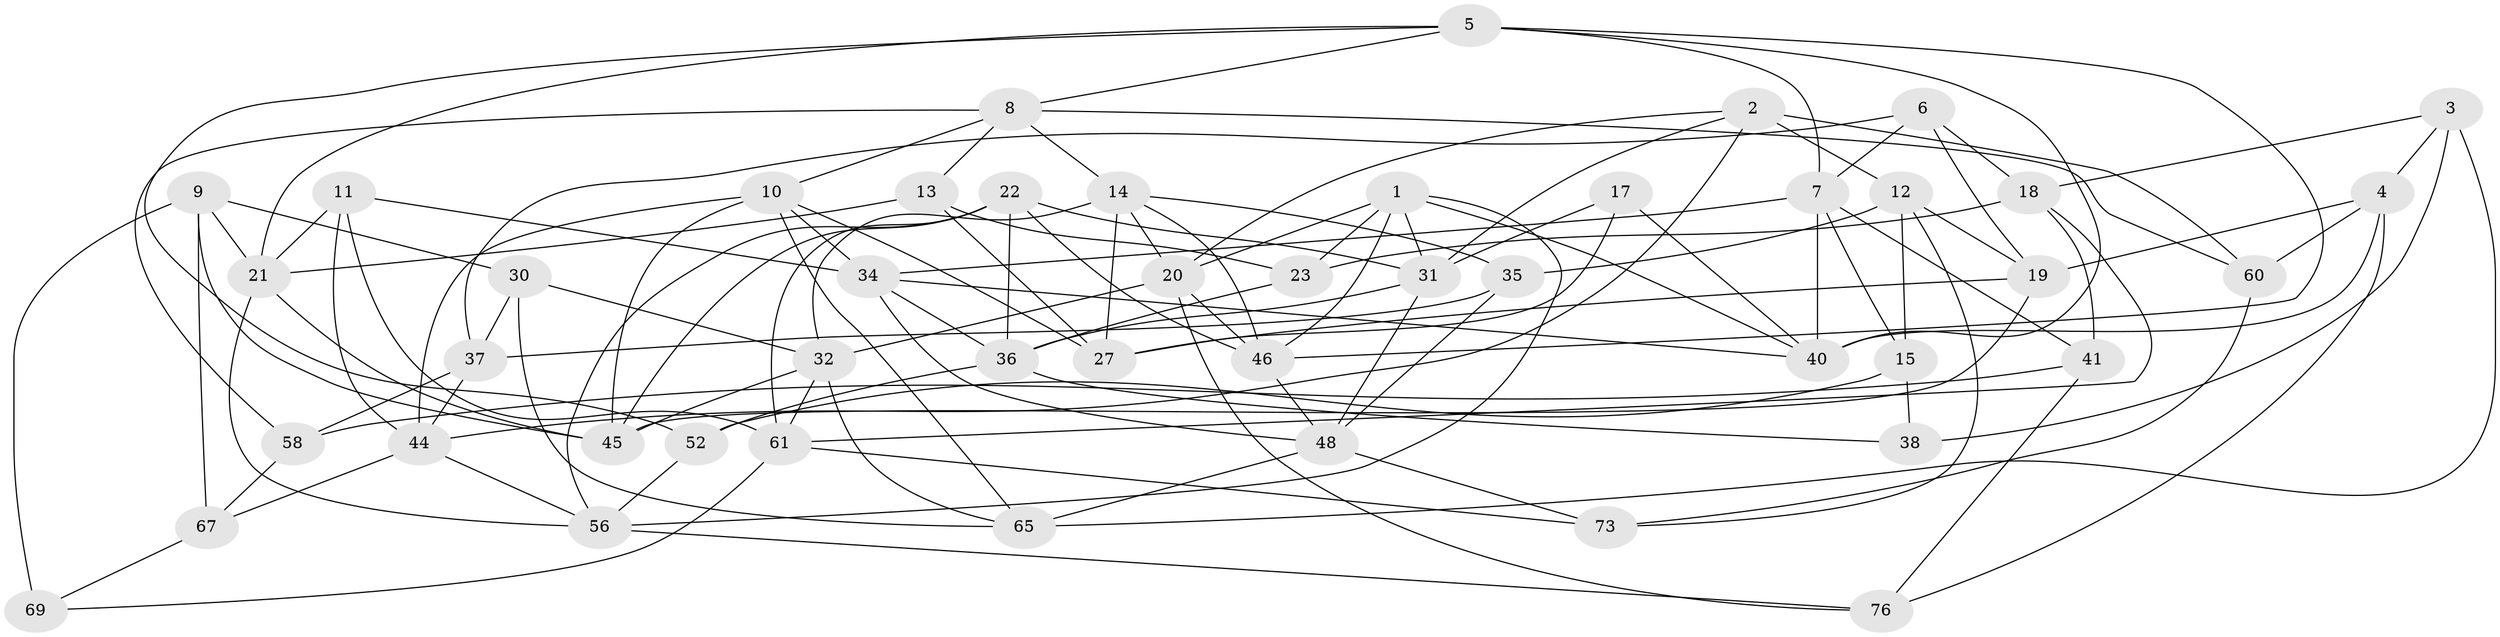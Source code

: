 // Generated by graph-tools (version 1.1) at 2025/52/02/27/25 19:52:31]
// undirected, 47 vertices, 117 edges
graph export_dot {
graph [start="1"]
  node [color=gray90,style=filled];
  1 [super="+16"];
  2 [super="+43"];
  3 [super="+66"];
  4 [super="+47"];
  5 [super="+28"];
  6 [super="+29"];
  7 [super="+70"];
  8 [super="+64"];
  9 [super="+49"];
  10 [super="+24"];
  11;
  12 [super="+63"];
  13;
  14 [super="+42"];
  15;
  17;
  18 [super="+53"];
  19 [super="+26"];
  20 [super="+55"];
  21 [super="+39"];
  22 [super="+25"];
  23;
  27 [super="+33"];
  30;
  31 [super="+78"];
  32 [super="+59"];
  34 [super="+62"];
  35;
  36 [super="+75"];
  37 [super="+50"];
  38;
  40 [super="+51"];
  41;
  44 [super="+54"];
  45 [super="+57"];
  46 [super="+79"];
  48 [super="+77"];
  52;
  56 [super="+72"];
  58;
  60 [super="+68"];
  61 [super="+71"];
  65 [super="+74"];
  67;
  69;
  73;
  76;
  1 -- 23;
  1 -- 31;
  1 -- 56;
  1 -- 20;
  1 -- 40;
  1 -- 46;
  2 -- 60 [weight=2];
  2 -- 31;
  2 -- 20;
  2 -- 12;
  2 -- 44;
  3 -- 38 [weight=2];
  3 -- 65 [weight=2];
  3 -- 4;
  3 -- 18;
  4 -- 76;
  4 -- 40;
  4 -- 19;
  4 -- 60 [weight=2];
  5 -- 46;
  5 -- 7;
  5 -- 40;
  5 -- 8;
  5 -- 21;
  5 -- 52;
  6 -- 18 [weight=2];
  6 -- 37 [weight=2];
  6 -- 19;
  6 -- 7;
  7 -- 40;
  7 -- 34;
  7 -- 41;
  7 -- 15;
  8 -- 58;
  8 -- 13;
  8 -- 14;
  8 -- 10;
  8 -- 60;
  9 -- 30;
  9 -- 69 [weight=2];
  9 -- 67;
  9 -- 21;
  9 -- 45;
  10 -- 45;
  10 -- 34;
  10 -- 65;
  10 -- 44;
  10 -- 27;
  11 -- 34;
  11 -- 21;
  11 -- 61;
  11 -- 44;
  12 -- 73;
  12 -- 19 [weight=2];
  12 -- 35;
  12 -- 15;
  13 -- 23;
  13 -- 21;
  13 -- 27;
  14 -- 35;
  14 -- 27;
  14 -- 46;
  14 -- 32;
  14 -- 20;
  15 -- 52;
  15 -- 38;
  17 -- 27 [weight=2];
  17 -- 31;
  17 -- 40;
  18 -- 61;
  18 -- 41;
  18 -- 23;
  19 -- 27;
  19 -- 45;
  20 -- 46;
  20 -- 32;
  20 -- 76;
  21 -- 45;
  21 -- 56;
  22 -- 46;
  22 -- 36;
  22 -- 31;
  22 -- 56;
  22 -- 61;
  22 -- 45;
  23 -- 36;
  30 -- 37;
  30 -- 65;
  30 -- 32;
  31 -- 48;
  31 -- 36;
  32 -- 45;
  32 -- 65;
  32 -- 61;
  34 -- 40;
  34 -- 36;
  34 -- 48;
  35 -- 48;
  35 -- 37;
  36 -- 52;
  36 -- 38;
  37 -- 58;
  37 -- 44;
  41 -- 58;
  41 -- 76;
  44 -- 67;
  44 -- 56;
  46 -- 48;
  48 -- 73;
  48 -- 65;
  52 -- 56;
  56 -- 76;
  58 -- 67;
  60 -- 73;
  61 -- 73;
  61 -- 69;
  67 -- 69;
}
